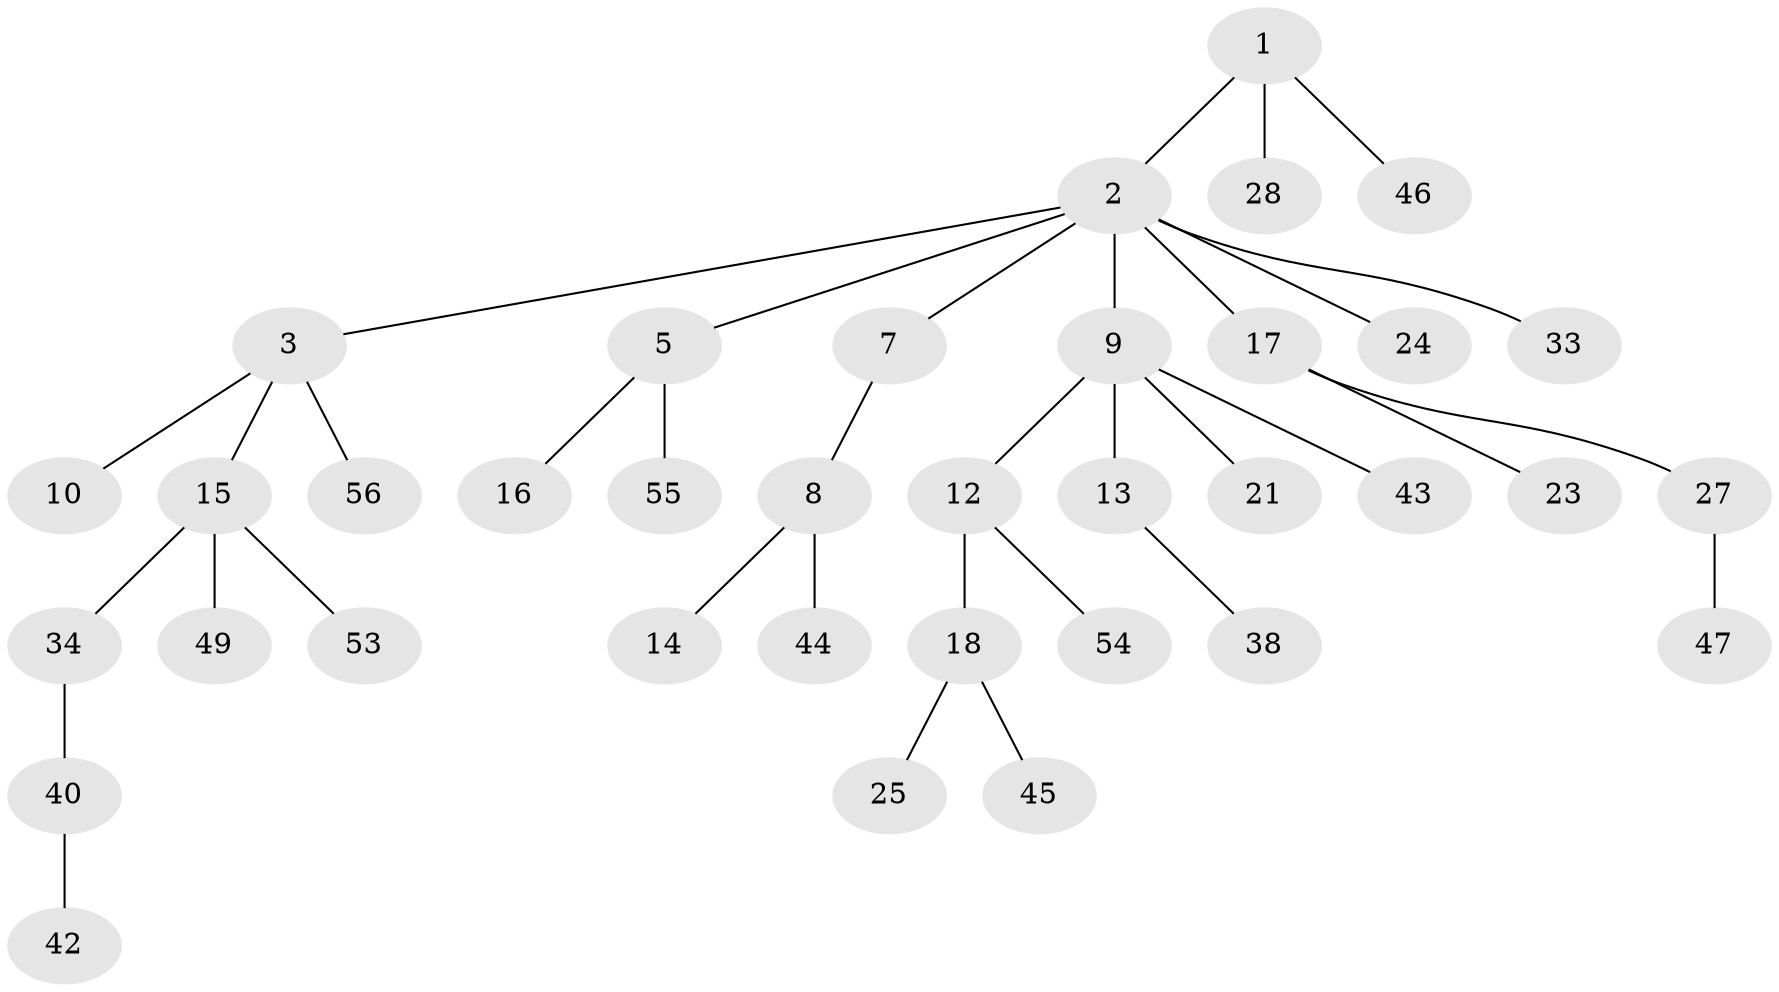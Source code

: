 // Generated by graph-tools (version 1.1) at 2025/24/03/03/25 07:24:07]
// undirected, 36 vertices, 35 edges
graph export_dot {
graph [start="1"]
  node [color=gray90,style=filled];
  1 [super="+6"];
  2 [super="+4"];
  3 [super="+41"];
  5 [super="+20"];
  7;
  8 [super="+11"];
  9 [super="+50"];
  10;
  12 [super="+37"];
  13 [super="+19"];
  14;
  15 [super="+31"];
  16 [super="+22"];
  17 [super="+39"];
  18 [super="+26"];
  21;
  23 [super="+32"];
  24 [super="+29"];
  25 [super="+36"];
  27 [super="+30"];
  28;
  33;
  34 [super="+35"];
  38;
  40 [super="+52"];
  42;
  43;
  44 [super="+48"];
  45;
  46;
  47 [super="+51"];
  49;
  53;
  54;
  55;
  56;
  1 -- 2;
  1 -- 28;
  1 -- 46;
  2 -- 3;
  2 -- 5;
  2 -- 7;
  2 -- 9;
  2 -- 24;
  2 -- 17;
  2 -- 33;
  3 -- 10;
  3 -- 15;
  3 -- 56;
  5 -- 16;
  5 -- 55;
  7 -- 8;
  8 -- 14;
  8 -- 44;
  9 -- 12;
  9 -- 13;
  9 -- 21;
  9 -- 43;
  12 -- 18;
  12 -- 54;
  13 -- 38;
  15 -- 34;
  15 -- 49;
  15 -- 53;
  17 -- 23;
  17 -- 27;
  18 -- 25;
  18 -- 45;
  27 -- 47;
  34 -- 40;
  40 -- 42;
}
